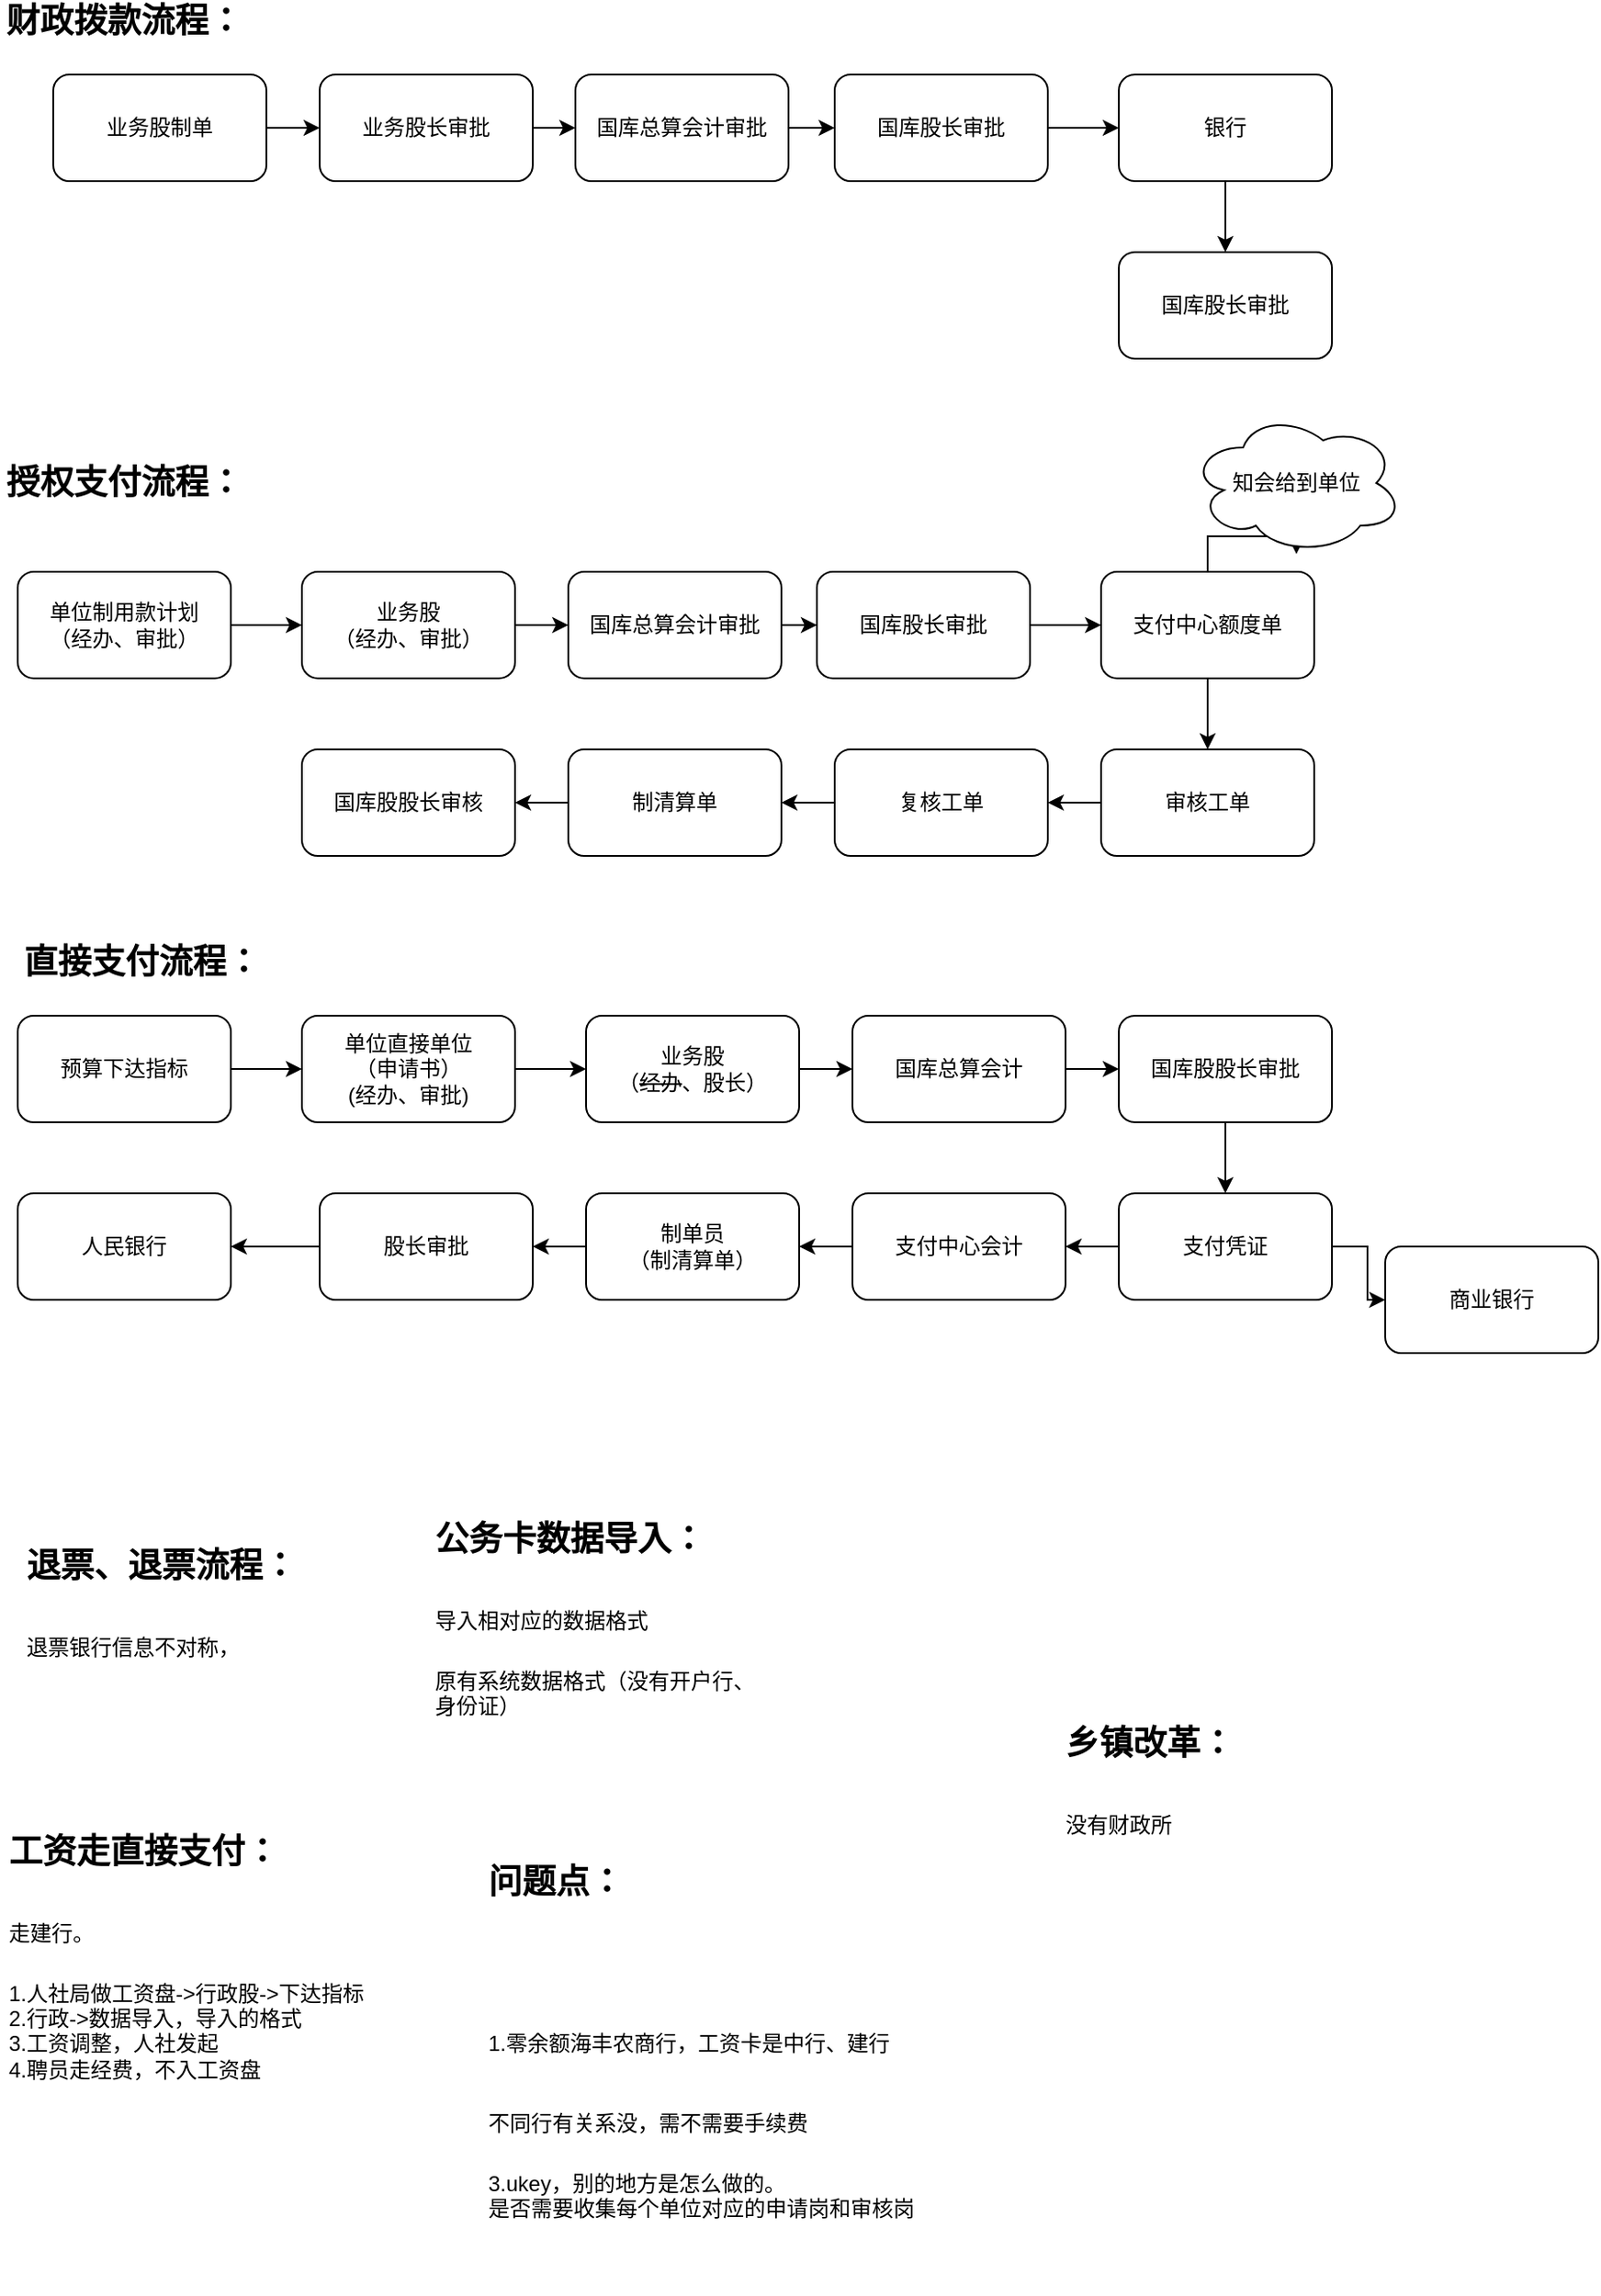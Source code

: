 <mxfile version="14.1.9" type="github" pages="2">
  <diagram id="7I5QM-9bfT85RC3jq2rz" name="国库股">
    <mxGraphModel dx="1038" dy="548" grid="1" gridSize="10" guides="1" tooltips="1" connect="1" arrows="1" fold="1" page="1" pageScale="1" pageWidth="1169" pageHeight="1654" math="0" shadow="0">
      <root>
        <mxCell id="0" />
        <mxCell id="1" parent="0" />
        <mxCell id="ab1FxDnPH_C_DmLX42ds-4" value="" style="edgeStyle=orthogonalEdgeStyle;rounded=0;orthogonalLoop=1;jettySize=auto;html=1;verticalAlign=middle;" parent="1" source="ab1FxDnPH_C_DmLX42ds-1" target="ab1FxDnPH_C_DmLX42ds-3" edge="1">
          <mxGeometry relative="1" as="geometry" />
        </mxCell>
        <mxCell id="ab1FxDnPH_C_DmLX42ds-1" value="业务股制单" style="rounded=1;whiteSpace=wrap;html=1;verticalAlign=middle;" parent="1" vertex="1">
          <mxGeometry x="60" y="90" width="120" height="60" as="geometry" />
        </mxCell>
        <mxCell id="ab1FxDnPH_C_DmLX42ds-2" value="&lt;b&gt;&lt;font style=&quot;font-size: 19px&quot;&gt;财政拨款流程：&lt;/font&gt;&lt;/b&gt;" style="text;html=1;strokeColor=none;fillColor=none;align=center;verticalAlign=middle;whiteSpace=wrap;rounded=0;" parent="1" vertex="1">
          <mxGeometry x="30" y="50" width="140" height="20" as="geometry" />
        </mxCell>
        <mxCell id="ab1FxDnPH_C_DmLX42ds-6" value="" style="edgeStyle=orthogonalEdgeStyle;rounded=0;orthogonalLoop=1;jettySize=auto;html=1;verticalAlign=middle;" parent="1" source="ab1FxDnPH_C_DmLX42ds-3" target="ab1FxDnPH_C_DmLX42ds-5" edge="1">
          <mxGeometry relative="1" as="geometry" />
        </mxCell>
        <mxCell id="ab1FxDnPH_C_DmLX42ds-3" value="业务股长审批" style="whiteSpace=wrap;html=1;rounded=1;verticalAlign=middle;" parent="1" vertex="1">
          <mxGeometry x="210" y="90" width="120" height="60" as="geometry" />
        </mxCell>
        <mxCell id="ab1FxDnPH_C_DmLX42ds-8" value="" style="edgeStyle=orthogonalEdgeStyle;rounded=0;orthogonalLoop=1;jettySize=auto;html=1;verticalAlign=middle;" parent="1" source="ab1FxDnPH_C_DmLX42ds-5" target="ab1FxDnPH_C_DmLX42ds-7" edge="1">
          <mxGeometry relative="1" as="geometry" />
        </mxCell>
        <mxCell id="ab1FxDnPH_C_DmLX42ds-5" value="国库总算会计审批" style="whiteSpace=wrap;html=1;rounded=1;verticalAlign=middle;" parent="1" vertex="1">
          <mxGeometry x="354" y="90" width="120" height="60" as="geometry" />
        </mxCell>
        <mxCell id="ab1FxDnPH_C_DmLX42ds-10" value="" style="edgeStyle=orthogonalEdgeStyle;rounded=0;orthogonalLoop=1;jettySize=auto;html=1;verticalAlign=middle;" parent="1" source="ab1FxDnPH_C_DmLX42ds-7" target="ab1FxDnPH_C_DmLX42ds-9" edge="1">
          <mxGeometry relative="1" as="geometry" />
        </mxCell>
        <mxCell id="ab1FxDnPH_C_DmLX42ds-7" value="国库股长审批" style="whiteSpace=wrap;html=1;rounded=1;verticalAlign=middle;" parent="1" vertex="1">
          <mxGeometry x="500" y="90" width="120" height="60" as="geometry" />
        </mxCell>
        <mxCell id="ab1FxDnPH_C_DmLX42ds-12" value="" style="edgeStyle=orthogonalEdgeStyle;rounded=0;orthogonalLoop=1;jettySize=auto;html=1;verticalAlign=middle;" parent="1" source="ab1FxDnPH_C_DmLX42ds-9" target="ab1FxDnPH_C_DmLX42ds-11" edge="1">
          <mxGeometry relative="1" as="geometry" />
        </mxCell>
        <mxCell id="ab1FxDnPH_C_DmLX42ds-9" value="银行" style="whiteSpace=wrap;html=1;rounded=1;verticalAlign=middle;" parent="1" vertex="1">
          <mxGeometry x="660" y="90" width="120" height="60" as="geometry" />
        </mxCell>
        <mxCell id="ab1FxDnPH_C_DmLX42ds-11" value="国库股长审批" style="whiteSpace=wrap;html=1;rounded=1;verticalAlign=middle;" parent="1" vertex="1">
          <mxGeometry x="660" y="190" width="120" height="60" as="geometry" />
        </mxCell>
        <mxCell id="ab1FxDnPH_C_DmLX42ds-14" value="&lt;b&gt;&lt;font style=&quot;font-size: 19px&quot;&gt;授权支付流程：&lt;/font&gt;&lt;/b&gt;" style="text;html=1;strokeColor=none;fillColor=none;align=center;verticalAlign=middle;whiteSpace=wrap;rounded=0;" parent="1" vertex="1">
          <mxGeometry x="30" y="310" width="140" height="20" as="geometry" />
        </mxCell>
        <mxCell id="ab1FxDnPH_C_DmLX42ds-17" value="" style="edgeStyle=orthogonalEdgeStyle;rounded=0;orthogonalLoop=1;jettySize=auto;html=1;verticalAlign=middle;" parent="1" source="ab1FxDnPH_C_DmLX42ds-15" target="ab1FxDnPH_C_DmLX42ds-16" edge="1">
          <mxGeometry relative="1" as="geometry" />
        </mxCell>
        <mxCell id="ab1FxDnPH_C_DmLX42ds-15" value="单位制用款计划&lt;br&gt;（经办、审批）" style="rounded=1;whiteSpace=wrap;html=1;verticalAlign=middle;" parent="1" vertex="1">
          <mxGeometry x="40" y="370" width="120" height="60" as="geometry" />
        </mxCell>
        <mxCell id="ab1FxDnPH_C_DmLX42ds-19" value="" style="edgeStyle=orthogonalEdgeStyle;rounded=0;orthogonalLoop=1;jettySize=auto;html=1;verticalAlign=middle;" parent="1" source="ab1FxDnPH_C_DmLX42ds-16" target="ab1FxDnPH_C_DmLX42ds-18" edge="1">
          <mxGeometry relative="1" as="geometry" />
        </mxCell>
        <mxCell id="ab1FxDnPH_C_DmLX42ds-16" value="业务股&lt;br&gt;（经办、审批）" style="whiteSpace=wrap;html=1;rounded=1;verticalAlign=middle;" parent="1" vertex="1">
          <mxGeometry x="200" y="370" width="120" height="60" as="geometry" />
        </mxCell>
        <mxCell id="ab1FxDnPH_C_DmLX42ds-21" value="" style="edgeStyle=orthogonalEdgeStyle;rounded=0;orthogonalLoop=1;jettySize=auto;html=1;verticalAlign=middle;" parent="1" source="ab1FxDnPH_C_DmLX42ds-18" target="ab1FxDnPH_C_DmLX42ds-20" edge="1">
          <mxGeometry relative="1" as="geometry" />
        </mxCell>
        <mxCell id="ab1FxDnPH_C_DmLX42ds-18" value="国库总算会计审批" style="whiteSpace=wrap;html=1;rounded=1;verticalAlign=middle;" parent="1" vertex="1">
          <mxGeometry x="350" y="370" width="120" height="60" as="geometry" />
        </mxCell>
        <mxCell id="ab1FxDnPH_C_DmLX42ds-23" value="" style="edgeStyle=orthogonalEdgeStyle;rounded=0;orthogonalLoop=1;jettySize=auto;html=1;verticalAlign=middle;" parent="1" source="ab1FxDnPH_C_DmLX42ds-20" target="ab1FxDnPH_C_DmLX42ds-22" edge="1">
          <mxGeometry relative="1" as="geometry" />
        </mxCell>
        <mxCell id="ab1FxDnPH_C_DmLX42ds-20" value="国库股长审批" style="whiteSpace=wrap;html=1;rounded=1;verticalAlign=middle;" parent="1" vertex="1">
          <mxGeometry x="490" y="370" width="120" height="60" as="geometry" />
        </mxCell>
        <mxCell id="ab1FxDnPH_C_DmLX42ds-25" value="" style="edgeStyle=orthogonalEdgeStyle;rounded=0;orthogonalLoop=1;jettySize=auto;html=1;verticalAlign=middle;" parent="1" source="ab1FxDnPH_C_DmLX42ds-22" target="ab1FxDnPH_C_DmLX42ds-24" edge="1">
          <mxGeometry relative="1" as="geometry" />
        </mxCell>
        <mxCell id="ab1FxDnPH_C_DmLX42ds-27" value="" style="edgeStyle=orthogonalEdgeStyle;rounded=0;orthogonalLoop=1;jettySize=auto;html=1;verticalAlign=middle;" parent="1" source="ab1FxDnPH_C_DmLX42ds-22" target="ab1FxDnPH_C_DmLX42ds-26" edge="1">
          <mxGeometry relative="1" as="geometry" />
        </mxCell>
        <mxCell id="ab1FxDnPH_C_DmLX42ds-22" value="支付中心额度单" style="whiteSpace=wrap;html=1;rounded=1;verticalAlign=middle;" parent="1" vertex="1">
          <mxGeometry x="650" y="370" width="120" height="60" as="geometry" />
        </mxCell>
        <mxCell id="ab1FxDnPH_C_DmLX42ds-29" value="" style="edgeStyle=orthogonalEdgeStyle;rounded=0;orthogonalLoop=1;jettySize=auto;html=1;verticalAlign=middle;" parent="1" source="ab1FxDnPH_C_DmLX42ds-24" target="ab1FxDnPH_C_DmLX42ds-28" edge="1">
          <mxGeometry relative="1" as="geometry" />
        </mxCell>
        <mxCell id="ab1FxDnPH_C_DmLX42ds-24" value="审核工单" style="whiteSpace=wrap;html=1;rounded=1;verticalAlign=middle;" parent="1" vertex="1">
          <mxGeometry x="650" y="470" width="120" height="60" as="geometry" />
        </mxCell>
        <mxCell id="ab1FxDnPH_C_DmLX42ds-26" value="知会给到单位" style="ellipse;shape=cloud;whiteSpace=wrap;html=1;rounded=1;verticalAlign=middle;" parent="1" vertex="1">
          <mxGeometry x="700" y="280" width="120" height="80" as="geometry" />
        </mxCell>
        <mxCell id="ab1FxDnPH_C_DmLX42ds-31" value="" style="edgeStyle=orthogonalEdgeStyle;rounded=0;orthogonalLoop=1;jettySize=auto;html=1;verticalAlign=middle;" parent="1" source="ab1FxDnPH_C_DmLX42ds-28" target="ab1FxDnPH_C_DmLX42ds-30" edge="1">
          <mxGeometry relative="1" as="geometry" />
        </mxCell>
        <mxCell id="ab1FxDnPH_C_DmLX42ds-28" value="复核工单" style="whiteSpace=wrap;html=1;rounded=1;verticalAlign=middle;" parent="1" vertex="1">
          <mxGeometry x="500" y="470" width="120" height="60" as="geometry" />
        </mxCell>
        <mxCell id="ab1FxDnPH_C_DmLX42ds-33" value="" style="edgeStyle=orthogonalEdgeStyle;rounded=0;orthogonalLoop=1;jettySize=auto;html=1;verticalAlign=middle;" parent="1" source="ab1FxDnPH_C_DmLX42ds-30" target="ab1FxDnPH_C_DmLX42ds-32" edge="1">
          <mxGeometry relative="1" as="geometry" />
        </mxCell>
        <mxCell id="ab1FxDnPH_C_DmLX42ds-30" value="制清算单" style="whiteSpace=wrap;html=1;rounded=1;verticalAlign=middle;" parent="1" vertex="1">
          <mxGeometry x="350" y="470" width="120" height="60" as="geometry" />
        </mxCell>
        <mxCell id="ab1FxDnPH_C_DmLX42ds-32" value="国库股股长审核" style="whiteSpace=wrap;html=1;rounded=1;verticalAlign=middle;" parent="1" vertex="1">
          <mxGeometry x="200" y="470" width="120" height="60" as="geometry" />
        </mxCell>
        <mxCell id="ab1FxDnPH_C_DmLX42ds-34" value="&lt;b&gt;&lt;font style=&quot;font-size: 19px&quot;&gt;直接支付流程：&lt;/font&gt;&lt;/b&gt;" style="text;html=1;strokeColor=none;fillColor=none;align=center;verticalAlign=middle;whiteSpace=wrap;rounded=0;" parent="1" vertex="1">
          <mxGeometry x="40" y="580" width="140" height="20" as="geometry" />
        </mxCell>
        <mxCell id="ab1FxDnPH_C_DmLX42ds-37" value="" style="edgeStyle=orthogonalEdgeStyle;rounded=0;orthogonalLoop=1;jettySize=auto;html=1;verticalAlign=middle;" parent="1" source="ab1FxDnPH_C_DmLX42ds-35" target="ab1FxDnPH_C_DmLX42ds-36" edge="1">
          <mxGeometry relative="1" as="geometry" />
        </mxCell>
        <mxCell id="ab1FxDnPH_C_DmLX42ds-35" value="预算下达指标" style="rounded=1;whiteSpace=wrap;html=1;verticalAlign=middle;" parent="1" vertex="1">
          <mxGeometry x="40" y="620" width="120" height="60" as="geometry" />
        </mxCell>
        <mxCell id="ab1FxDnPH_C_DmLX42ds-39" value="" style="edgeStyle=orthogonalEdgeStyle;rounded=0;orthogonalLoop=1;jettySize=auto;html=1;verticalAlign=middle;" parent="1" source="ab1FxDnPH_C_DmLX42ds-36" target="ab1FxDnPH_C_DmLX42ds-38" edge="1">
          <mxGeometry relative="1" as="geometry" />
        </mxCell>
        <mxCell id="ab1FxDnPH_C_DmLX42ds-36" value="单位直接单位&lt;br&gt;（申请书）&lt;br&gt;(经办、审批)" style="whiteSpace=wrap;html=1;rounded=1;verticalAlign=middle;" parent="1" vertex="1">
          <mxGeometry x="200" y="620" width="120" height="60" as="geometry" />
        </mxCell>
        <mxCell id="ab1FxDnPH_C_DmLX42ds-41" value="" style="edgeStyle=orthogonalEdgeStyle;rounded=0;orthogonalLoop=1;jettySize=auto;html=1;verticalAlign=middle;" parent="1" source="ab1FxDnPH_C_DmLX42ds-38" target="ab1FxDnPH_C_DmLX42ds-40" edge="1">
          <mxGeometry relative="1" as="geometry" />
        </mxCell>
        <mxCell id="ab1FxDnPH_C_DmLX42ds-38" value="业务股&lt;br&gt;（&lt;strike&gt;经办&lt;/strike&gt;、股长）" style="whiteSpace=wrap;html=1;rounded=1;verticalAlign=middle;" parent="1" vertex="1">
          <mxGeometry x="360" y="620" width="120" height="60" as="geometry" />
        </mxCell>
        <mxCell id="ab1FxDnPH_C_DmLX42ds-43" value="" style="edgeStyle=orthogonalEdgeStyle;rounded=0;orthogonalLoop=1;jettySize=auto;html=1;verticalAlign=middle;" parent="1" source="ab1FxDnPH_C_DmLX42ds-40" target="ab1FxDnPH_C_DmLX42ds-42" edge="1">
          <mxGeometry relative="1" as="geometry" />
        </mxCell>
        <mxCell id="ab1FxDnPH_C_DmLX42ds-40" value="国库总算会计" style="whiteSpace=wrap;html=1;rounded=1;verticalAlign=middle;" parent="1" vertex="1">
          <mxGeometry x="510" y="620" width="120" height="60" as="geometry" />
        </mxCell>
        <mxCell id="ab1FxDnPH_C_DmLX42ds-45" value="" style="edgeStyle=orthogonalEdgeStyle;rounded=0;orthogonalLoop=1;jettySize=auto;html=1;verticalAlign=middle;" parent="1" source="ab1FxDnPH_C_DmLX42ds-42" target="ab1FxDnPH_C_DmLX42ds-44" edge="1">
          <mxGeometry relative="1" as="geometry" />
        </mxCell>
        <mxCell id="ab1FxDnPH_C_DmLX42ds-42" value="国库股股长审批" style="whiteSpace=wrap;html=1;rounded=1;verticalAlign=middle;" parent="1" vertex="1">
          <mxGeometry x="660" y="620" width="120" height="60" as="geometry" />
        </mxCell>
        <mxCell id="ab1FxDnPH_C_DmLX42ds-47" value="" style="edgeStyle=orthogonalEdgeStyle;rounded=0;orthogonalLoop=1;jettySize=auto;html=1;verticalAlign=middle;" parent="1" source="ab1FxDnPH_C_DmLX42ds-44" target="ab1FxDnPH_C_DmLX42ds-46" edge="1">
          <mxGeometry relative="1" as="geometry" />
        </mxCell>
        <mxCell id="wTZqh5eTUIr6bqqBMK-A-4" value="" style="edgeStyle=orthogonalEdgeStyle;rounded=0;orthogonalLoop=1;jettySize=auto;html=1;" edge="1" parent="1" source="ab1FxDnPH_C_DmLX42ds-44" target="wTZqh5eTUIr6bqqBMK-A-3">
          <mxGeometry relative="1" as="geometry" />
        </mxCell>
        <mxCell id="ab1FxDnPH_C_DmLX42ds-44" value="支付凭证" style="whiteSpace=wrap;html=1;rounded=1;verticalAlign=middle;" parent="1" vertex="1">
          <mxGeometry x="660" y="720" width="120" height="60" as="geometry" />
        </mxCell>
        <mxCell id="wTZqh5eTUIr6bqqBMK-A-6" value="" style="edgeStyle=orthogonalEdgeStyle;rounded=0;orthogonalLoop=1;jettySize=auto;html=1;" edge="1" parent="1" source="ab1FxDnPH_C_DmLX42ds-46" target="wTZqh5eTUIr6bqqBMK-A-5">
          <mxGeometry relative="1" as="geometry" />
        </mxCell>
        <mxCell id="ab1FxDnPH_C_DmLX42ds-46" value="支付中心会计" style="whiteSpace=wrap;html=1;rounded=1;verticalAlign=middle;" parent="1" vertex="1">
          <mxGeometry x="510" y="720" width="120" height="60" as="geometry" />
        </mxCell>
        <mxCell id="ab1FxDnPH_C_DmLX42ds-51" value="&lt;b style=&quot;text-align: center&quot;&gt;&lt;font style=&quot;font-size: 19px&quot;&gt;退票、退票流程：&lt;/font&gt;&lt;/b&gt;&lt;h1&gt;&lt;span style=&quot;font-size: 12px ; font-weight: normal&quot;&gt;退票银行信息不对称，&lt;/span&gt;&lt;br&gt;&lt;/h1&gt;" style="text;html=1;strokeColor=none;fillColor=none;spacing=5;spacingTop=-20;whiteSpace=wrap;overflow=hidden;rounded=0;verticalAlign=middle;" parent="1" vertex="1">
          <mxGeometry x="40" y="910" width="190" height="120" as="geometry" />
        </mxCell>
        <mxCell id="ab1FxDnPH_C_DmLX42ds-52" value="&lt;b style=&quot;text-align: center&quot;&gt;&lt;font style=&quot;font-size: 19px&quot;&gt;公务卡数据导入：&lt;/font&gt;&lt;/b&gt;&lt;h1&gt;&lt;span style=&quot;font-size: 12px ; font-weight: normal&quot;&gt;导入相对应的数据格式&lt;/span&gt;&lt;br&gt;&lt;/h1&gt;&lt;div&gt;&lt;span style=&quot;font-size: 12px ; font-weight: normal&quot;&gt;原有系统数据格式（没有开户行、身份证）&lt;/span&gt;&lt;/div&gt;" style="text;html=1;strokeColor=none;fillColor=none;spacing=5;spacingTop=-20;whiteSpace=wrap;overflow=hidden;rounded=0;verticalAlign=middle;" parent="1" vertex="1">
          <mxGeometry x="270" y="910" width="190" height="120" as="geometry" />
        </mxCell>
        <mxCell id="ab1FxDnPH_C_DmLX42ds-53" value="&lt;b style=&quot;text-align: center&quot;&gt;&lt;font style=&quot;font-size: 19px&quot;&gt;乡镇改革：&lt;/font&gt;&lt;/b&gt;&lt;h1&gt;&lt;span style=&quot;font-size: 12px ; font-weight: normal&quot;&gt;没有财政所&lt;/span&gt;&lt;br&gt;&lt;/h1&gt;" style="text;html=1;strokeColor=none;fillColor=none;spacing=5;spacingTop=-20;whiteSpace=wrap;overflow=hidden;rounded=0;verticalAlign=middle;" parent="1" vertex="1">
          <mxGeometry x="625" y="1010" width="190" height="120" as="geometry" />
        </mxCell>
        <mxCell id="ab1FxDnPH_C_DmLX42ds-54" value="&lt;b style=&quot;text-align: center&quot;&gt;&lt;font style=&quot;font-size: 19px&quot;&gt;工资走直接支付：&lt;/font&gt;&lt;/b&gt;&lt;h1&gt;&lt;span style=&quot;font-size: 12px ; font-weight: 400&quot;&gt;走建行。&lt;/span&gt;&lt;/h1&gt;&lt;div&gt;&lt;span style=&quot;font-size: 12px ; font-weight: 400&quot;&gt;1.人社局做工资盘-&amp;gt;行政股-&amp;gt;下达指标&lt;/span&gt;&lt;/div&gt;&lt;div&gt;&lt;span style=&quot;font-size: 12px ; font-weight: 400&quot;&gt;2.行政-&amp;gt;数据导入，导入的格式&lt;/span&gt;&lt;/div&gt;&lt;div&gt;&lt;span style=&quot;font-size: 12px ; font-weight: 400&quot;&gt;3.工资调整，人社发起&lt;/span&gt;&lt;/div&gt;&lt;div&gt;&lt;span style=&quot;font-size: 12px ; font-weight: 400&quot;&gt;4.聘员走经费，不入工资盘&lt;/span&gt;&lt;/div&gt;" style="text;html=1;strokeColor=none;fillColor=none;spacing=5;spacingTop=-20;whiteSpace=wrap;overflow=hidden;rounded=0;verticalAlign=middle;" parent="1" vertex="1">
          <mxGeometry x="30" y="1070" width="260" height="180" as="geometry" />
        </mxCell>
        <mxCell id="ab1FxDnPH_C_DmLX42ds-56" value="&lt;b style=&quot;text-align: center&quot;&gt;&lt;font style=&quot;font-size: 19px&quot;&gt;问题点：&lt;/font&gt;&lt;/b&gt;&lt;h1&gt;&lt;br&gt;&lt;/h1&gt;&lt;h1&gt;&lt;span style=&quot;font-size: 12px ; font-weight: 400&quot;&gt;1.零余额海丰农商行，工资卡是中行、建行&lt;/span&gt;&lt;/h1&gt;&lt;h1&gt;&lt;span style=&quot;font-size: 12px ; font-weight: 400&quot;&gt;不同行有关系没，需不需要手续费&lt;/span&gt;&lt;/h1&gt;&lt;div&gt;&lt;span style=&quot;font-size: 12px ; font-weight: 400&quot;&gt;3.ukey，别的地方是怎么做的。&lt;/span&gt;&lt;/div&gt;&lt;div&gt;是否需要收集每个单位对应的申请岗和审核岗&lt;/div&gt;&lt;div&gt;&lt;span style=&quot;font-size: 12px ; font-weight: 400&quot;&gt;&lt;br&gt;&lt;/span&gt;&lt;/div&gt;" style="text;html=1;strokeColor=none;fillColor=none;spacing=5;spacingTop=-20;whiteSpace=wrap;overflow=hidden;rounded=0;verticalAlign=middle;" parent="1" vertex="1">
          <mxGeometry x="300" y="1090" width="260" height="250" as="geometry" />
        </mxCell>
        <mxCell id="wTZqh5eTUIr6bqqBMK-A-3" value="商业银行" style="whiteSpace=wrap;html=1;rounded=1;" vertex="1" parent="1">
          <mxGeometry x="810" y="750" width="120" height="60" as="geometry" />
        </mxCell>
        <mxCell id="wTZqh5eTUIr6bqqBMK-A-8" value="" style="edgeStyle=orthogonalEdgeStyle;rounded=0;orthogonalLoop=1;jettySize=auto;html=1;" edge="1" parent="1" source="wTZqh5eTUIr6bqqBMK-A-5" target="wTZqh5eTUIr6bqqBMK-A-7">
          <mxGeometry relative="1" as="geometry" />
        </mxCell>
        <mxCell id="wTZqh5eTUIr6bqqBMK-A-5" value="制单员&lt;br&gt;（制清算单）" style="whiteSpace=wrap;html=1;rounded=1;" vertex="1" parent="1">
          <mxGeometry x="360" y="720" width="120" height="60" as="geometry" />
        </mxCell>
        <mxCell id="wTZqh5eTUIr6bqqBMK-A-10" value="" style="edgeStyle=orthogonalEdgeStyle;rounded=0;orthogonalLoop=1;jettySize=auto;html=1;" edge="1" parent="1" source="wTZqh5eTUIr6bqqBMK-A-7" target="wTZqh5eTUIr6bqqBMK-A-9">
          <mxGeometry relative="1" as="geometry" />
        </mxCell>
        <mxCell id="wTZqh5eTUIr6bqqBMK-A-7" value="股长审批" style="whiteSpace=wrap;html=1;rounded=1;" vertex="1" parent="1">
          <mxGeometry x="210" y="720" width="120" height="60" as="geometry" />
        </mxCell>
        <mxCell id="wTZqh5eTUIr6bqqBMK-A-9" value="人民银行" style="whiteSpace=wrap;html=1;rounded=1;" vertex="1" parent="1">
          <mxGeometry x="40" y="720" width="120" height="60" as="geometry" />
        </mxCell>
      </root>
    </mxGraphModel>
  </diagram>
  <diagram id="4DAzoeZzEiQJjoCcSwi6" name="预算股">
    <mxGraphModel dx="1038" dy="548" grid="1" gridSize="10" guides="1" tooltips="1" connect="1" arrows="1" fold="1" page="1" pageScale="1" pageWidth="1169" pageHeight="1654" math="0" shadow="0">
      <root>
        <mxCell id="BVKmvSPiLSsu1gIE6xRd-0" />
        <mxCell id="BVKmvSPiLSsu1gIE6xRd-1" parent="BVKmvSPiLSsu1gIE6xRd-0" />
        <mxCell id="sPbIVA4KZzyD4b3r_utM-0" value="&lt;b&gt;&lt;font style=&quot;font-size: 19px&quot;&gt;本级资金流程：&lt;/font&gt;&lt;/b&gt;" style="text;html=1;strokeColor=none;fillColor=none;align=center;verticalAlign=middle;whiteSpace=wrap;rounded=0;" parent="BVKmvSPiLSsu1gIE6xRd-1" vertex="1">
          <mxGeometry x="30" y="50" width="140" height="20" as="geometry" />
        </mxCell>
        <mxCell id="sPbIVA4KZzyD4b3r_utM-3" value="" style="edgeStyle=orthogonalEdgeStyle;rounded=0;orthogonalLoop=1;jettySize=auto;html=1;" parent="BVKmvSPiLSsu1gIE6xRd-1" source="sPbIVA4KZzyD4b3r_utM-1" target="sPbIVA4KZzyD4b3r_utM-2" edge="1">
          <mxGeometry relative="1" as="geometry" />
        </mxCell>
        <mxCell id="sPbIVA4KZzyD4b3r_utM-1" value="预算股室" style="rounded=1;whiteSpace=wrap;html=1;" parent="BVKmvSPiLSsu1gIE6xRd-1" vertex="1">
          <mxGeometry x="70" y="90" width="120" height="60" as="geometry" />
        </mxCell>
        <mxCell id="sPbIVA4KZzyD4b3r_utM-2" value="单位" style="whiteSpace=wrap;html=1;rounded=1;" parent="BVKmvSPiLSsu1gIE6xRd-1" vertex="1">
          <mxGeometry x="270" y="90" width="120" height="60" as="geometry" />
        </mxCell>
        <mxCell id="sPbIVA4KZzyD4b3r_utM-4" value="下达" style="text;html=1;strokeColor=none;fillColor=none;align=center;verticalAlign=middle;whiteSpace=wrap;rounded=0;" parent="BVKmvSPiLSsu1gIE6xRd-1" vertex="1">
          <mxGeometry x="210" y="90" width="40" height="20" as="geometry" />
        </mxCell>
        <mxCell id="sPbIVA4KZzyD4b3r_utM-5" value="&lt;b&gt;&lt;font style=&quot;font-size: 19px&quot;&gt;上级资金流程：&lt;/font&gt;&lt;/b&gt;" style="text;html=1;strokeColor=none;fillColor=none;align=center;verticalAlign=middle;whiteSpace=wrap;rounded=0;" parent="BVKmvSPiLSsu1gIE6xRd-1" vertex="1">
          <mxGeometry x="30" y="190" width="140" height="20" as="geometry" />
        </mxCell>
        <mxCell id="sPbIVA4KZzyD4b3r_utM-8" value="" style="edgeStyle=orthogonalEdgeStyle;rounded=0;orthogonalLoop=1;jettySize=auto;html=1;" parent="BVKmvSPiLSsu1gIE6xRd-1" source="sPbIVA4KZzyD4b3r_utM-6" target="sPbIVA4KZzyD4b3r_utM-7" edge="1">
          <mxGeometry relative="1" as="geometry" />
        </mxCell>
        <mxCell id="sPbIVA4KZzyD4b3r_utM-6" value="资金管理模块" style="rounded=1;whiteSpace=wrap;html=1;" parent="BVKmvSPiLSsu1gIE6xRd-1" vertex="1">
          <mxGeometry x="70" y="240" width="120" height="60" as="geometry" />
        </mxCell>
        <mxCell id="sPbIVA4KZzyD4b3r_utM-10" value="" style="edgeStyle=orthogonalEdgeStyle;rounded=0;orthogonalLoop=1;jettySize=auto;html=1;" parent="BVKmvSPiLSsu1gIE6xRd-1" source="sPbIVA4KZzyD4b3r_utM-7" target="sPbIVA4KZzyD4b3r_utM-9" edge="1">
          <mxGeometry relative="1" as="geometry" />
        </mxCell>
        <mxCell id="sPbIVA4KZzyD4b3r_utM-7" value="股室" style="whiteSpace=wrap;html=1;rounded=1;" parent="BVKmvSPiLSsu1gIE6xRd-1" vertex="1">
          <mxGeometry x="240" y="240" width="120" height="60" as="geometry" />
        </mxCell>
        <mxCell id="sPbIVA4KZzyD4b3r_utM-12" value="" style="edgeStyle=orthogonalEdgeStyle;rounded=0;orthogonalLoop=1;jettySize=auto;html=1;" parent="BVKmvSPiLSsu1gIE6xRd-1" source="sPbIVA4KZzyD4b3r_utM-9" target="sPbIVA4KZzyD4b3r_utM-11" edge="1">
          <mxGeometry relative="1" as="geometry" />
        </mxCell>
        <mxCell id="sPbIVA4KZzyD4b3r_utM-9" value="预算股&lt;br&gt;（经办、审核）" style="whiteSpace=wrap;html=1;rounded=1;" parent="BVKmvSPiLSsu1gIE6xRd-1" vertex="1">
          <mxGeometry x="440" y="240" width="120" height="60" as="geometry" />
        </mxCell>
        <mxCell id="sPbIVA4KZzyD4b3r_utM-11" value="股室&lt;br&gt;（指标）" style="whiteSpace=wrap;html=1;rounded=1;" parent="BVKmvSPiLSsu1gIE6xRd-1" vertex="1">
          <mxGeometry x="620" y="240" width="120" height="60" as="geometry" />
        </mxCell>
        <mxCell id="sPbIVA4KZzyD4b3r_utM-13" value="下达" style="text;html=1;strokeColor=none;fillColor=none;align=center;verticalAlign=middle;whiteSpace=wrap;rounded=0;" parent="BVKmvSPiLSsu1gIE6xRd-1" vertex="1">
          <mxGeometry x="566" y="241" width="40" height="20" as="geometry" />
        </mxCell>
        <mxCell id="sPbIVA4KZzyD4b3r_utM-16" value="&lt;h1&gt;问题点&lt;/h1&gt;&lt;p&gt;1.无指标拨款，社保居多（市统筹、海丰列支）&lt;/p&gt;&lt;p&gt;2.导入省厅系统，额度收回，确认数据完整&lt;/p&gt;&lt;p&gt;&lt;br&gt;&lt;/p&gt;&lt;p&gt;&lt;br&gt;&lt;/p&gt;" style="text;html=1;strokeColor=none;fillColor=none;spacing=5;spacingTop=-20;whiteSpace=wrap;overflow=hidden;rounded=0;" parent="BVKmvSPiLSsu1gIE6xRd-1" vertex="1">
          <mxGeometry x="70" y="410" width="190" height="120" as="geometry" />
        </mxCell>
        <mxCell id="crHGxQ3-pzwOvsC7fmfm-2" value="" style="edgeStyle=orthogonalEdgeStyle;rounded=0;orthogonalLoop=1;jettySize=auto;html=1;" edge="1" parent="BVKmvSPiLSsu1gIE6xRd-1" source="crHGxQ3-pzwOvsC7fmfm-0" target="crHGxQ3-pzwOvsC7fmfm-1">
          <mxGeometry relative="1" as="geometry" />
        </mxCell>
        <mxCell id="crHGxQ3-pzwOvsC7fmfm-0" value="业务股凭纸质申请" style="rounded=1;whiteSpace=wrap;html=1;" vertex="1" parent="BVKmvSPiLSsu1gIE6xRd-1">
          <mxGeometry x="60" y="650" width="120" height="60" as="geometry" />
        </mxCell>
        <mxCell id="crHGxQ3-pzwOvsC7fmfm-4" value="" style="edgeStyle=orthogonalEdgeStyle;rounded=0;orthogonalLoop=1;jettySize=auto;html=1;" edge="1" parent="BVKmvSPiLSsu1gIE6xRd-1" source="crHGxQ3-pzwOvsC7fmfm-1" target="crHGxQ3-pzwOvsC7fmfm-3">
          <mxGeometry relative="1" as="geometry" />
        </mxCell>
        <mxCell id="crHGxQ3-pzwOvsC7fmfm-1" value="预算股&lt;br&gt;（经办、审核）" style="whiteSpace=wrap;html=1;rounded=1;" vertex="1" parent="BVKmvSPiLSsu1gIE6xRd-1">
          <mxGeometry x="210" y="650" width="120" height="60" as="geometry" />
        </mxCell>
        <mxCell id="crHGxQ3-pzwOvsC7fmfm-7" value="" style="edgeStyle=orthogonalEdgeStyle;rounded=0;orthogonalLoop=1;jettySize=auto;html=1;" edge="1" parent="BVKmvSPiLSsu1gIE6xRd-1" source="crHGxQ3-pzwOvsC7fmfm-3" target="crHGxQ3-pzwOvsC7fmfm-6">
          <mxGeometry relative="1" as="geometry" />
        </mxCell>
        <mxCell id="crHGxQ3-pzwOvsC7fmfm-3" value="业务股" style="whiteSpace=wrap;html=1;rounded=1;" vertex="1" parent="BVKmvSPiLSsu1gIE6xRd-1">
          <mxGeometry x="410" y="650" width="100" height="60" as="geometry" />
        </mxCell>
        <mxCell id="crHGxQ3-pzwOvsC7fmfm-5" value="下达&lt;br&gt;股室指标" style="text;html=1;strokeColor=none;fillColor=none;align=center;verticalAlign=middle;whiteSpace=wrap;rounded=0;" vertex="1" parent="BVKmvSPiLSsu1gIE6xRd-1">
          <mxGeometry x="340" y="650" width="50" height="20" as="geometry" />
        </mxCell>
        <mxCell id="crHGxQ3-pzwOvsC7fmfm-15" value="" style="edgeStyle=orthogonalEdgeStyle;rounded=0;orthogonalLoop=1;jettySize=auto;html=1;" edge="1" parent="BVKmvSPiLSsu1gIE6xRd-1" source="crHGxQ3-pzwOvsC7fmfm-6" target="crHGxQ3-pzwOvsC7fmfm-14">
          <mxGeometry relative="1" as="geometry" />
        </mxCell>
        <mxCell id="crHGxQ3-pzwOvsC7fmfm-6" value="单位" style="whiteSpace=wrap;html=1;rounded=1;" vertex="1" parent="BVKmvSPiLSsu1gIE6xRd-1">
          <mxGeometry x="580" y="650" width="120" height="60" as="geometry" />
        </mxCell>
        <mxCell id="crHGxQ3-pzwOvsC7fmfm-8" value="下达&lt;br&gt;单位指标" style="text;html=1;strokeColor=none;fillColor=none;align=center;verticalAlign=middle;whiteSpace=wrap;rounded=0;" vertex="1" parent="BVKmvSPiLSsu1gIE6xRd-1">
          <mxGeometry x="520" y="650" width="50" height="20" as="geometry" />
        </mxCell>
        <mxCell id="crHGxQ3-pzwOvsC7fmfm-9" value="&lt;b&gt;&lt;font style=&quot;font-size: 19px&quot;&gt;追加指标：&lt;/font&gt;&lt;/b&gt;" style="text;html=1;strokeColor=none;fillColor=none;align=center;verticalAlign=middle;whiteSpace=wrap;rounded=0;" vertex="1" parent="BVKmvSPiLSsu1gIE6xRd-1">
          <mxGeometry x="40" y="610" width="140" height="20" as="geometry" />
        </mxCell>
        <mxCell id="crHGxQ3-pzwOvsC7fmfm-11" value="&lt;span style=&quot;font-size: 19px&quot;&gt;&lt;b&gt;指标调剂：&lt;/b&gt;&lt;/span&gt;" style="text;html=1;strokeColor=none;fillColor=none;align=center;verticalAlign=middle;whiteSpace=wrap;rounded=0;" vertex="1" parent="BVKmvSPiLSsu1gIE6xRd-1">
          <mxGeometry x="40" y="840" width="140" height="20" as="geometry" />
        </mxCell>
        <mxCell id="crHGxQ3-pzwOvsC7fmfm-12" value="口头沟通" style="text;html=1;strokeColor=none;fillColor=none;align=center;verticalAlign=middle;whiteSpace=wrap;rounded=0;" vertex="1" parent="BVKmvSPiLSsu1gIE6xRd-1">
          <mxGeometry x="170" y="840" width="100" height="20" as="geometry" />
        </mxCell>
        <mxCell id="crHGxQ3-pzwOvsC7fmfm-18" value="" style="edgeStyle=orthogonalEdgeStyle;rounded=0;orthogonalLoop=1;jettySize=auto;html=1;" edge="1" parent="BVKmvSPiLSsu1gIE6xRd-1" source="crHGxQ3-pzwOvsC7fmfm-14" target="crHGxQ3-pzwOvsC7fmfm-17">
          <mxGeometry relative="1" as="geometry" />
        </mxCell>
        <mxCell id="crHGxQ3-pzwOvsC7fmfm-14" value="送至业务股" style="whiteSpace=wrap;html=1;rounded=1;" vertex="1" parent="BVKmvSPiLSsu1gIE6xRd-1">
          <mxGeometry x="580" y="750" width="120" height="60" as="geometry" />
        </mxCell>
        <mxCell id="crHGxQ3-pzwOvsC7fmfm-16" value="打单（纸质）" style="text;html=1;strokeColor=none;fillColor=none;align=center;verticalAlign=middle;whiteSpace=wrap;rounded=0;" vertex="1" parent="BVKmvSPiLSsu1gIE6xRd-1">
          <mxGeometry x="650" y="720" width="80" height="20" as="geometry" />
        </mxCell>
        <mxCell id="crHGxQ3-pzwOvsC7fmfm-17" value="国库股" style="whiteSpace=wrap;html=1;rounded=1;" vertex="1" parent="BVKmvSPiLSsu1gIE6xRd-1">
          <mxGeometry x="400" y="750" width="120" height="60" as="geometry" />
        </mxCell>
      </root>
    </mxGraphModel>
  </diagram>
</mxfile>
